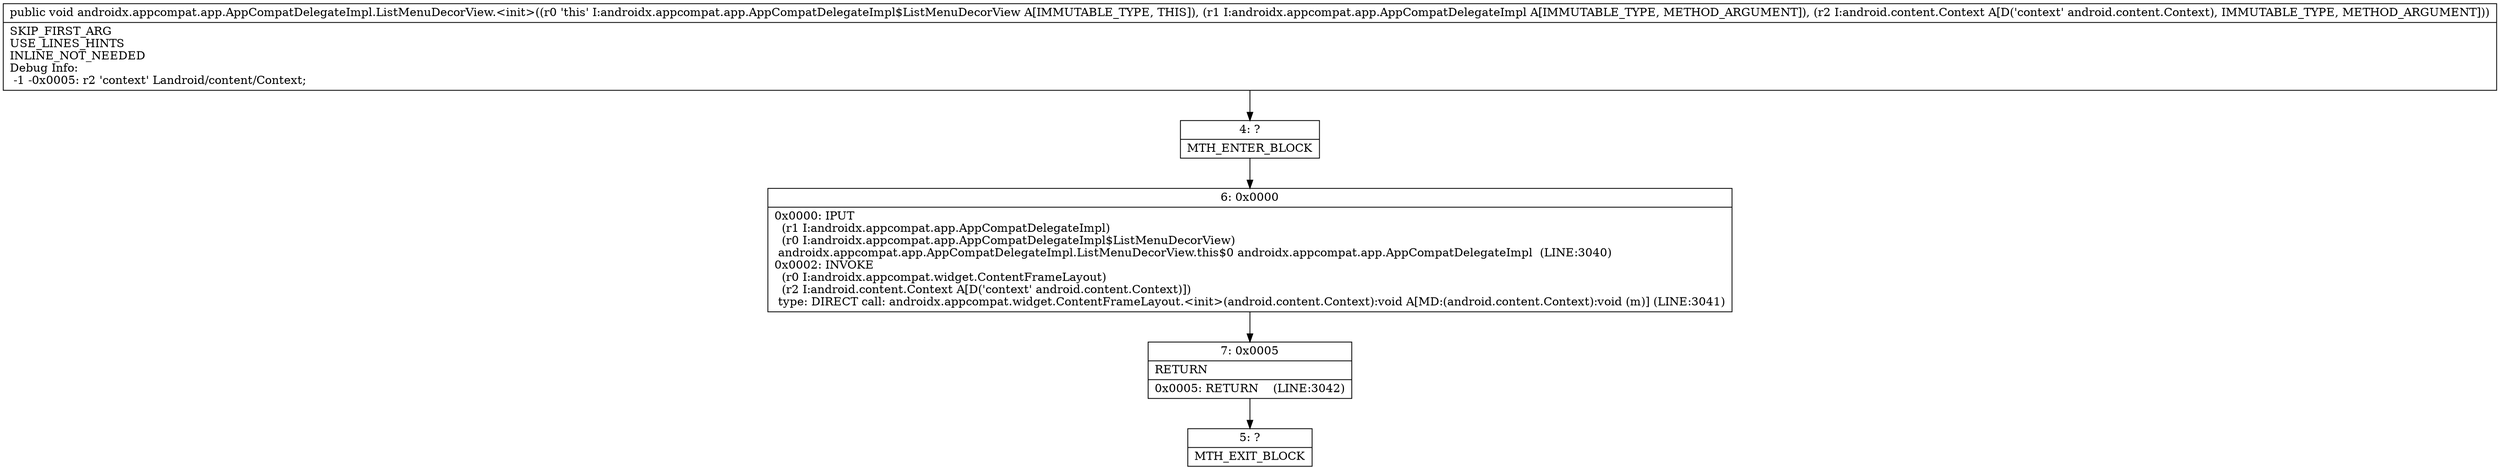 digraph "CFG forandroidx.appcompat.app.AppCompatDelegateImpl.ListMenuDecorView.\<init\>(Landroidx\/appcompat\/app\/AppCompatDelegateImpl;Landroid\/content\/Context;)V" {
Node_4 [shape=record,label="{4\:\ ?|MTH_ENTER_BLOCK\l}"];
Node_6 [shape=record,label="{6\:\ 0x0000|0x0000: IPUT  \l  (r1 I:androidx.appcompat.app.AppCompatDelegateImpl)\l  (r0 I:androidx.appcompat.app.AppCompatDelegateImpl$ListMenuDecorView)\l androidx.appcompat.app.AppCompatDelegateImpl.ListMenuDecorView.this$0 androidx.appcompat.app.AppCompatDelegateImpl  (LINE:3040)\l0x0002: INVOKE  \l  (r0 I:androidx.appcompat.widget.ContentFrameLayout)\l  (r2 I:android.content.Context A[D('context' android.content.Context)])\l type: DIRECT call: androidx.appcompat.widget.ContentFrameLayout.\<init\>(android.content.Context):void A[MD:(android.content.Context):void (m)] (LINE:3041)\l}"];
Node_7 [shape=record,label="{7\:\ 0x0005|RETURN\l|0x0005: RETURN    (LINE:3042)\l}"];
Node_5 [shape=record,label="{5\:\ ?|MTH_EXIT_BLOCK\l}"];
MethodNode[shape=record,label="{public void androidx.appcompat.app.AppCompatDelegateImpl.ListMenuDecorView.\<init\>((r0 'this' I:androidx.appcompat.app.AppCompatDelegateImpl$ListMenuDecorView A[IMMUTABLE_TYPE, THIS]), (r1 I:androidx.appcompat.app.AppCompatDelegateImpl A[IMMUTABLE_TYPE, METHOD_ARGUMENT]), (r2 I:android.content.Context A[D('context' android.content.Context), IMMUTABLE_TYPE, METHOD_ARGUMENT]))  | SKIP_FIRST_ARG\lUSE_LINES_HINTS\lINLINE_NOT_NEEDED\lDebug Info:\l  \-1 \-0x0005: r2 'context' Landroid\/content\/Context;\l}"];
MethodNode -> Node_4;Node_4 -> Node_6;
Node_6 -> Node_7;
Node_7 -> Node_5;
}

